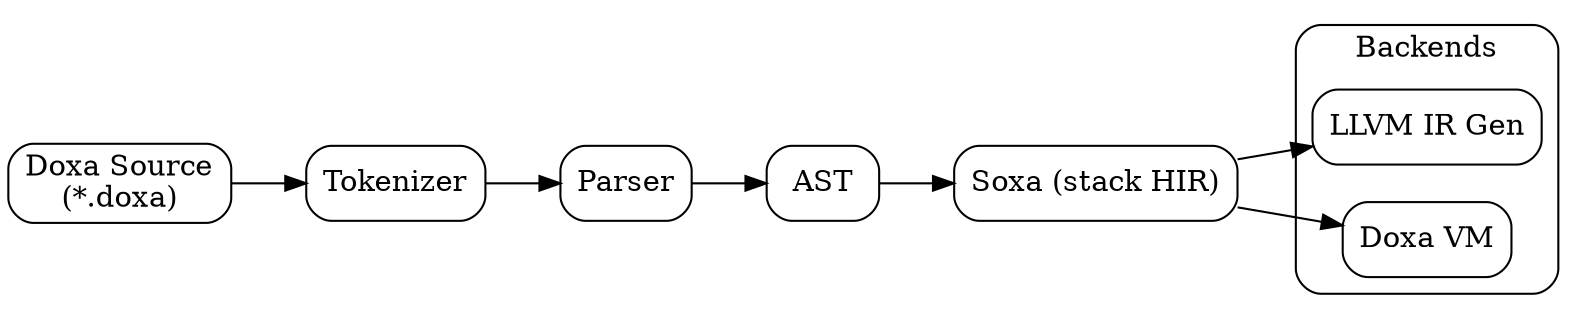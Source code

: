 digraph DoxaPipeline {
    rankdir=LR;
    node [shape=box, style="rounded"];

    doxa [label="Doxa Source\n(*.doxa)"];
    tokenizer [label="Tokenizer"];
    parser [label="Parser"];
    ast [label="AST"];
    soxa [label="Soxa (stack HIR)"];
    
    subgraph cluster_backends {
        label = "Backends";
        style = "rounded";
        
        llvm [label="LLVM IR Gen"];
        vm [label="Doxa VM"];
    }

    doxa -> tokenizer;
    tokenizer -> parser;
    parser -> ast;
    ast -> soxa;
    soxa -> llvm;
    soxa -> vm;
}